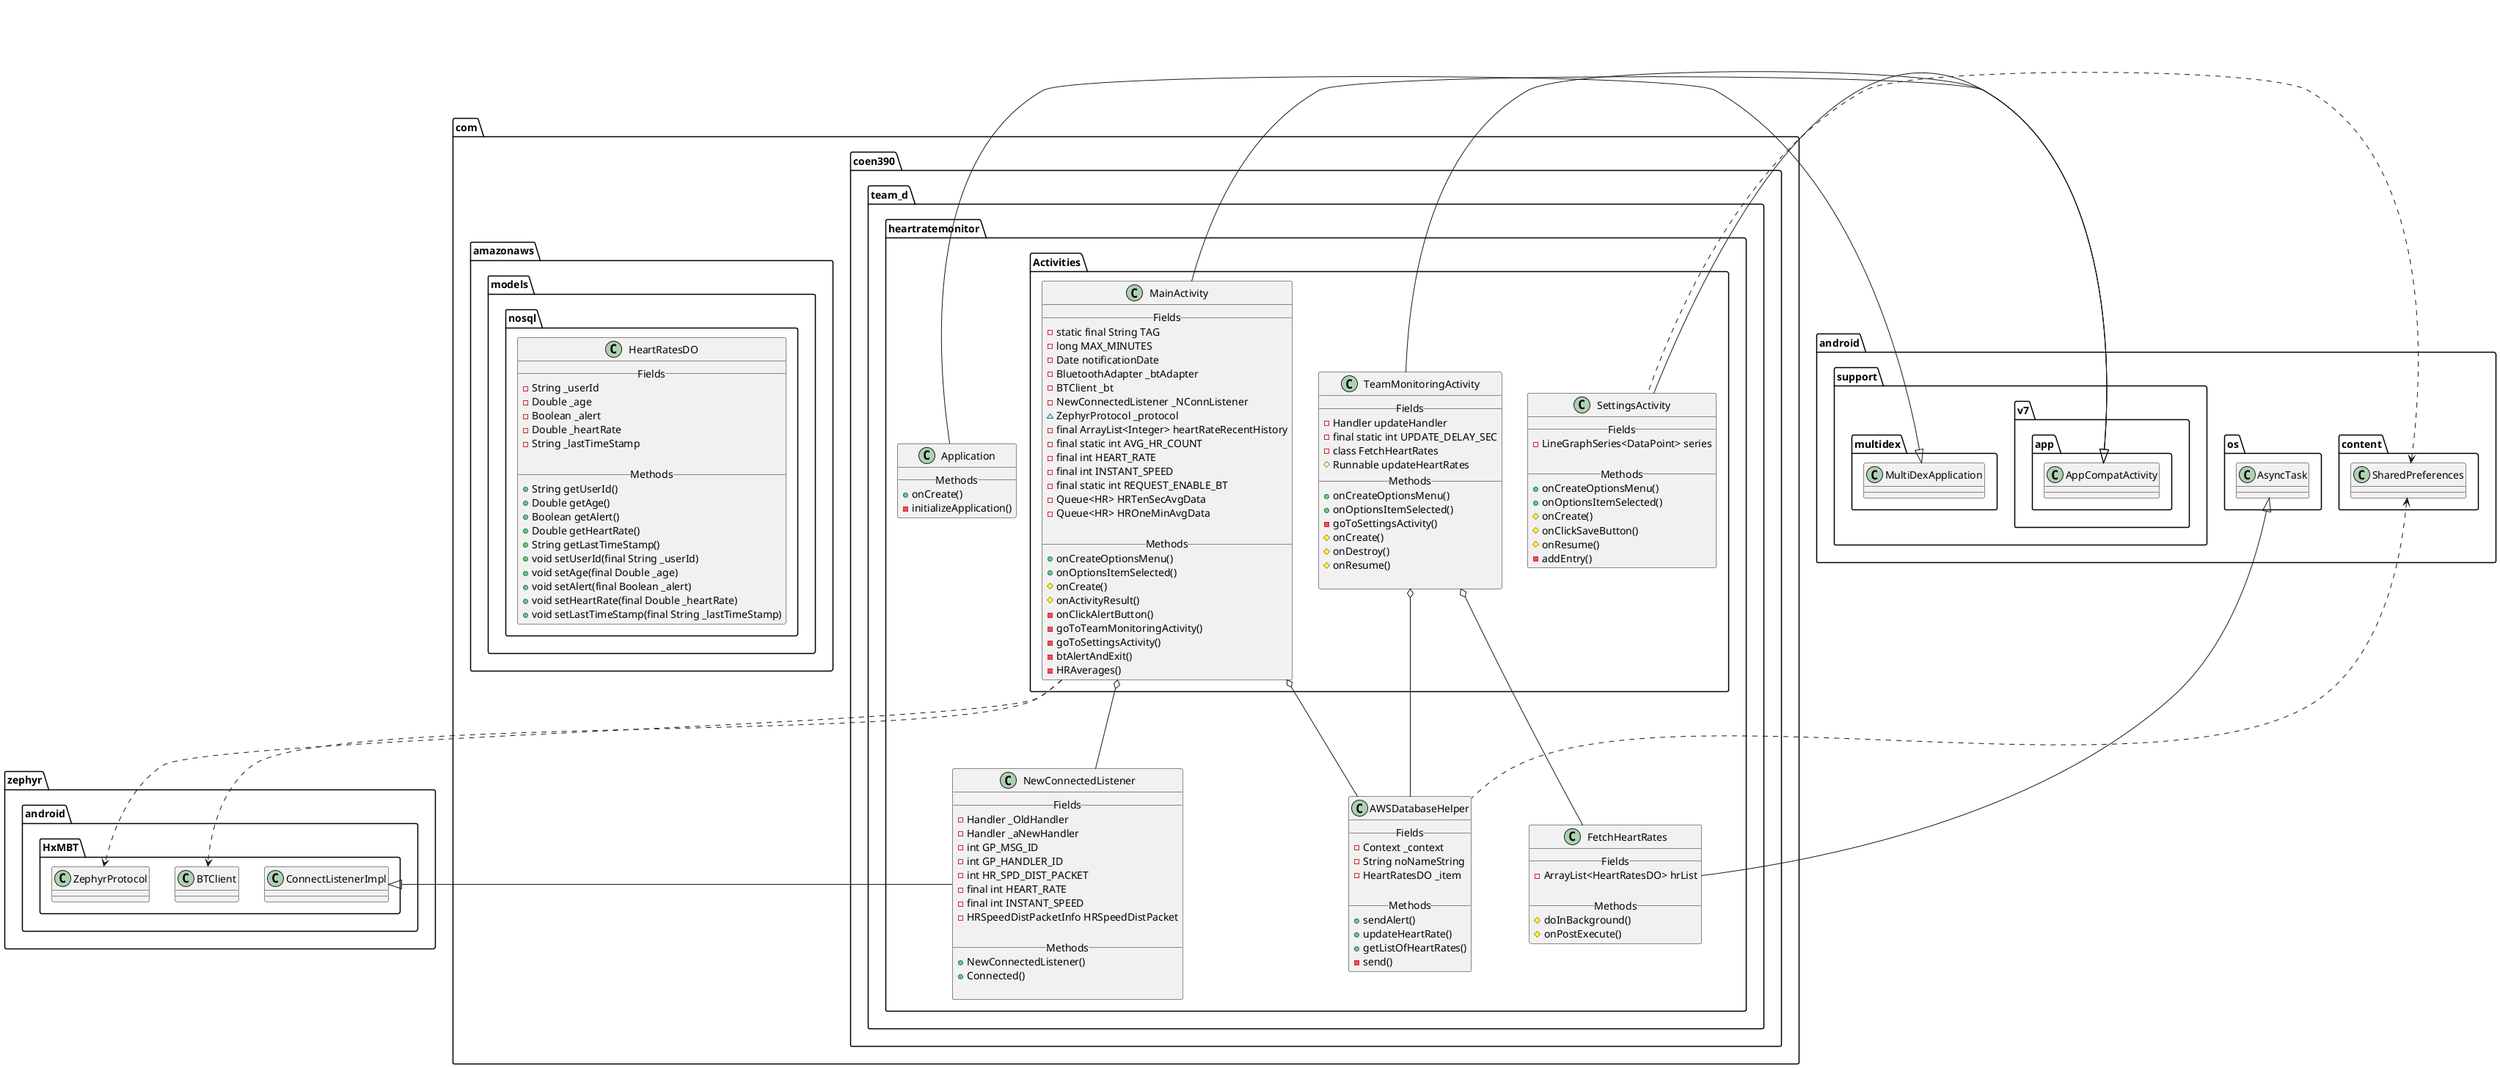@startuml

package com.coen390.team_d.heartratemonitor. {

    class Application {
        __ Methods __
        +onCreate()
        -initializeApplication()
    }

    class AWSDatabaseHelper {
        __ Fields __
        -Context _context
        -String noNameString
        -HeartRatesDO _item

        __ Methods __
        +sendAlert()
        +updateHeartRate()
        +getListOfHeartRates()
        -send()
    }

    class FetchHeartRates {
            __ Fields __
            -ArrayList<HeartRatesDO> hrList

            __ Methods __
            #doInBackground()
            #onPostExecute()
        }

    class NewConnectedListener{
        __ Fields __
        -Handler _OldHandler
        -Handler _aNewHandler
        -int GP_MSG_ID
        -int GP_HANDLER_ID
        -int HR_SPD_DIST_PACKET
        -final int HEART_RATE
        -final int INSTANT_SPEED
        -HRSpeedDistPacketInfo HRSpeedDistPacket

        __ Methods __
        +NewConnectedListener()
        +Connected()

    }

    package Activities {

        class MainActivity {
            __ Fields __
            -static final String TAG
            -long MAX_MINUTES
            -Date notificationDate
            -BluetoothAdapter _btAdapter
            -BTClient _bt
            -NewConnectedListener _NConnListener
            ~ZephyrProtocol _protocol
            -final ArrayList<Integer> heartRateRecentHistory
            -final static int AVG_HR_COUNT
            -final int HEART_RATE
            -final int INSTANT_SPEED
            -final static int REQUEST_ENABLE_BT
            -Queue<HR> HRTenSecAvgData
            -Queue<HR> HROneMinAvgData

            __ Methods __
            +onCreateOptionsMenu()
            +onOptionsItemSelected()
            #onCreate()
            #onActivityResult()
            -onClickAlertButton()
            -goToTeamMonitoringActivity()
            -goToSettingsActivity()
            -btAlertAndExit()
            -HRAverages()
        }

        class TeamMonitoringActivity {
            __ Fields __
            -Handler updateHandler
            -final static int UPDATE_DELAY_SEC
            -class FetchHeartRates
            #Runnable updateHeartRates
            __ Methods __
            +onCreateOptionsMenu()
            +onOptionsItemSelected()
            -goToSettingsActivity()
            #onCreate()
            #onDestroy()
            #onResume()

        }

        class SettingsActivity {
            __ Fields __
            -LineGraphSeries<DataPoint> series

            __ Methods __
            +onCreateOptionsMenu()
            +onOptionsItemSelected()
            #onCreate()
            #onClickSaveButton()
            #onResume()
            -addEntry()
        }
    }
}


    package android.content. {
        class SharedPreferences
    }
    package android.os. {
        class AsyncTask
    }
    package android.support.v7.app. {
        class AppCompatActivity
    }
    package android.support.multidex. {
        class MultiDexApplication
    }
    package zephyr.android.HxMBT. {
        class BTClient
        class ZephyrProtocol
        class ConnectListenerImpl
    }
    package com.amazonaws.models.nosql. {
        class HeartRatesDO {
            __ Fields __
            -String _userId
            -Double _age
            -Boolean _alert
            -Double _heartRate
            -String _lastTimeStamp

            __ Methods __
            +String getUserId()
            +Double getAge()
            +Boolean getAlert()
            +Double getHeartRate()
            +String getLastTimeStamp()
            +void setUserId(final String _userId)
            +void setAge(final Double _age)
            +void setAlert(final Boolean _alert)
            +void setHeartRate(final Double _heartRate)
            +void setLastTimeStamp(final String _lastTimeStamp)
    }

NewConnectedListener -left--|> ConnectListenerImpl
Application -up--|> MultiDexApplication
AWSDatabaseHelper -up..> SharedPreferences
MainActivity -down..> BTClient
MainActivity -down..> ZephyrProtocol
MainActivity -down--|> AppCompatActivity
SettingsActivity -down--|> AppCompatActivity
TeamMonitoringActivity -down--|> AppCompatActivity
FetchHeartRates -up--|> AsyncTask
FetchHeartRates -up--o TeamMonitoringActivity
NewConnectedListener -up--o MainActivity


SettingsActivity -up..> SharedPreferences
AWSDatabaseHelper -up--o MainActivity
AWSDatabaseHelper -up--o TeamMonitoringActivity

@enduml
@startuml

package com.coen390.team_d.heartratemonitor. {

    class Application {
        __ Methods __
        +onCreate()
        -initializeApplication()
    }

    class AWSDatabaseHelper {
        __ Fields __
        -Context _context
        -String noNameString
        -HeartRatesDO _item

        __ Methods __
        +sendAlert()
        +updateHeartRate()
        +getListOfHeartRates()
        -send()
    }

    class FetchHeartRates {
            __ Fields __
            -ArrayList<HeartRatesDO> hrList

            __ Methods __
            #doInBackground()
            #onPostExecute()
        }

    class NewConnectedListener{
        __ Fields __
        -Handler _OldHandler
        -Handler _aNewHandler
        -int GP_MSG_ID
        -int GP_HANDLER_ID
        -int HR_SPD_DIST_PACKET
        -final int HEART_RATE
        -final int INSTANT_SPEED
        -HRSpeedDistPacketInfo HRSpeedDistPacket

        __ Methods __
        +NewConnectedListener()
        +Connected()

    }

    package Activities {

        class MainActivity {
            __ Fields __
            -static final String TAG
            -long MAX_MINUTES
            -Date notificationDate
            -BluetoothAdapter _btAdapter
            -BTClient _bt
            -NewConnectedListener _NConnListener
            ~ZephyrProtocol _protocol
            -final ArrayList<Integer> heartRateRecentHistory
            -final static int AVG_HR_COUNT
            -final int HEART_RATE
            -final int INSTANT_SPEED
            -final static int REQUEST_ENABLE_BT
            -Queue<HR> HRTenSecAvgData
            -Queue<HR> HROneMinAvgData

            __ Methods __
            +onCreateOptionsMenu()
            +onOptionsItemSelected()
            #onCreate()
            #onActivityResult()
            -onClickAlertButton()
            -goToTeamMonitoringActivity()
            -goToSettingsActivity()
            -btAlertAndExit()
            -HRAverages()
        }

        class TeamMonitoringActivity {
            __ Fields __
            -Handler updateHandler
            -final static int UPDATE_DELAY_SEC
            -class FetchHeartRates
            #Runnable updateHeartRates
            __ Methods __
            +onCreateOptionsMenu()
            +onOptionsItemSelected()
            -goToSettingsActivity()
            #onCreate()
            #onDestroy()
            #onResume()

        }

        class SettingsActivity {
            __ Fields __
            -LineGraphSeries<DataPoint> series

            __ Methods __
            +onCreateOptionsMenu()
            +onOptionsItemSelected()
            #onCreate()
            #onClickSaveButton()
            #onResume()
            -addEntry()
        }
    }
}


    package android.content. {
        class SharedPreferences
    }
    package android.os. {
        class AsyncTask
    }
    package android.support.v7.app. {
        class AppCompatActivity
    }
    package android.support.multidex. {
        class MultiDexApplication
    }
    package zephyr.android.HxMBT. {
        class BTClient
        class ZephyrProtocol
        class ConnectListenerImpl
    }
    package com.amazonaws.models.nosql. {
        class HeartRatesDO {
            __ Fields __
            -String _userId
            -Double _age
            -Boolean _alert
            -Double _heartRate
            -String _lastTimeStamp

            __ Methods __
            +String getUserId()
            +Double getAge()
            +Boolean getAlert()
            +Double getHeartRate()
            +String getLastTimeStamp()
            +void setUserId(final String _userId)
            +void setAge(final Double _age)
            +void setAlert(final Boolean _alert)
            +void setHeartRate(final Double _heartRate)
            +void setLastTimeStamp(final String _lastTimeStamp)
    }

NewConnectedListener -left--|> ConnectListenerImpl
Application -up--|> MultiDexApplication
AWSDatabaseHelper -up..> SharedPreferences
MainActivity -down..> BTClient
MainActivity -down..> ZephyrProtocol
MainActivity -down--|> AppCompatActivity
SettingsActivity -down--|> AppCompatActivity
TeamMonitoringActivity -down--|> AppCompatActivity
FetchHeartRates -up--|> AsyncTask
FetchHeartRates -up--o TeamMonitoringActivity
NewConnectedListener -up--o MainActivity


SettingsActivity -up..> SharedPreferences
AWSDatabaseHelper -up--o MainActivity
AWSDatabaseHelper -up--o TeamMonitoringActivity

@enduml
@startuml

package com.coen390.team_d.heartratemonitor. {

    class Application {
        __ Methods __
        +onCreate()
        -initializeApplication()
    }

    class AWSDatabaseHelper {
        __ Fields __
        -Context _context
        -String noNameString
        -HeartRatesDO _item

        __ Methods __
        +sendAlert()
        +updateHeartRate()
        +getListOfHeartRates()
        -send()
    }

    class FetchHeartRates {
            __ Fields __
            -ArrayList<HeartRatesDO> hrList

            __ Methods __
            #doInBackground()
            #onPostExecute()
        }

    class NewConnectedListener{
        __ Fields __
        -Handler _OldHandler
        -Handler _aNewHandler
        -int GP_MSG_ID
        -int GP_HANDLER_ID
        -int HR_SPD_DIST_PACKET
        -final int HEART_RATE
        -final int INSTANT_SPEED
        -HRSpeedDistPacketInfo HRSpeedDistPacket

        __ Methods __
        +NewConnectedListener()
        +Connected()

    }

    package Activities {

        class MainActivity {
            __ Fields __
            -static final String TAG
            -long MAX_MINUTES
            -Date notificationDate
            -BluetoothAdapter _btAdapter
            -BTClient _bt
            -NewConnectedListener _NConnListener
            ~ZephyrProtocol _protocol
            -final ArrayList<Integer> heartRateRecentHistory
            -final static int AVG_HR_COUNT
            -final int HEART_RATE
            -final int INSTANT_SPEED
            -final static int REQUEST_ENABLE_BT
            -Queue<HR> HRTenSecAvgData
            -Queue<HR> HROneMinAvgData

            __ Methods __
            +onCreateOptionsMenu()
            +onOptionsItemSelected()
            #onCreate()
            #onActivityResult()
            -onClickAlertButton()
            -goToTeamMonitoringActivity()
            -goToSettingsActivity()
            -btAlertAndExit()
            -HRAverages()
        }

        class TeamMonitoringActivity {
            __ Fields __
            -Handler updateHandler
            -final static int UPDATE_DELAY_SEC
            -class FetchHeartRates
            #Runnable updateHeartRates
            __ Methods __
            +onCreateOptionsMenu()
            +onOptionsItemSelected()
            -goToSettingsActivity()
            #onCreate()
            #onDestroy()
            #onResume()

        }

        class SettingsActivity {
            __ Fields __
            -LineGraphSeries<DataPoint> series

            __ Methods __
            +onCreateOptionsMenu()
            +onOptionsItemSelected()
            #onCreate()
            #onClickSaveButton()
            #onResume()
            -addEntry()
        }
    }
}


    package android.content. {
        class SharedPreferences
    }
    package android.os. {
        class AsyncTask
    }
    package android.support.v7.app. {
        class AppCompatActivity
    }
    package android.support.multidex. {
        class MultiDexApplication
    }
    package zephyr.android.HxMBT. {
        class BTClient
        class ZephyrProtocol
        class ConnectListenerImpl
    }
    package com.amazonaws.models.nosql. {
        class HeartRatesDO {
            __ Fields __
            -String _userId
            -Double _age
            -Boolean _alert
            -Double _heartRate
            -String _lastTimeStamp

            __ Methods __
            +String getUserId()
            +Double getAge()
            +Boolean getAlert()
            +Double getHeartRate()
            +String getLastTimeStamp()
            +void setUserId(final String _userId)
            +void setAge(final Double _age)
            +void setAlert(final Boolean _alert)
            +void setHeartRate(final Double _heartRate)
            +void setLastTimeStamp(final String _lastTimeStamp)
    }

NewConnectedListener -left--|> ConnectListenerImpl
Application -up--|> MultiDexApplication
AWSDatabaseHelper -up..> SharedPreferences
MainActivity -down..> BTClient
MainActivity -down..> ZephyrProtocol
MainActivity -down--|> AppCompatActivity
SettingsActivity -down--|> AppCompatActivity
TeamMonitoringActivity -down--|> AppCompatActivity
FetchHeartRates -up--|> AsyncTask
FetchHeartRates -up--o TeamMonitoringActivity
NewConnectedListener -up--o MainActivity


SettingsActivity -up..> SharedPreferences
AWSDatabaseHelper -up--o MainActivity
AWSDatabaseHelper -up--o TeamMonitoringActivity

@enduml
@startuml

package com.coen390.team_d.heartratemonitor. {

    class Application {
        __ Methods __
        +onCreate()
        -initializeApplication()
    }

    class AWSDatabaseHelper {
        __ Fields __
        -Context _context
        -String noNameString
        -HeartRatesDO _item

        __ Methods __
        +sendAlert()
        +updateHeartRate()
        +getListOfHeartRates()
        -send()
    }

    class FetchHeartRates {
            __ Fields __
            -ArrayList<HeartRatesDO> hrList

            __ Methods __
            #doInBackground()
            #onPostExecute()
        }

    class NewConnectedListener{
        __ Fields __
        -Handler _OldHandler
        -Handler _aNewHandler
        -int GP_MSG_ID
        -int GP_HANDLER_ID
        -int HR_SPD_DIST_PACKET
        -final int HEART_RATE
        -final int INSTANT_SPEED
        -HRSpeedDistPacketInfo HRSpeedDistPacket

        __ Methods __
        +NewConnectedListener()
        +Connected()

    }

    package Activities {

        class MainActivity {
            __ Fields __
            -static final String TAG
            -long MAX_MINUTES
            -Date notificationDate
            -BluetoothAdapter _btAdapter
            -BTClient _bt
            -NewConnectedListener _NConnListener
            ~ZephyrProtocol _protocol
            -final ArrayList<Integer> heartRateRecentHistory
            -final static int AVG_HR_COUNT
            -final int HEART_RATE
            -final int INSTANT_SPEED
            -final static int REQUEST_ENABLE_BT
            -Queue<HR> HRTenSecAvgData
            -Queue<HR> HROneMinAvgData

            __ Methods __
            +onCreateOptionsMenu()
            +onOptionsItemSelected()
            #onCreate()
            #onActivityResult()
            -onClickAlertButton()
            -goToTeamMonitoringActivity()
            -goToSettingsActivity()
            -btAlertAndExit()
            -HRAverages()
        }

        class TeamMonitoringActivity {
            __ Fields __
            -Handler updateHandler
            -final static int UPDATE_DELAY_SEC
            -class FetchHeartRates
            #Runnable updateHeartRates
            __ Methods __
            +onCreateOptionsMenu()
            +onOptionsItemSelected()
            -goToSettingsActivity()
            #onCreate()
            #onDestroy()
            #onResume()

        }

        class SettingsActivity {
            __ Fields __
            -LineGraphSeries<DataPoint> series

            __ Methods __
            +onCreateOptionsMenu()
            +onOptionsItemSelected()
            #onCreate()
            #onClickSaveButton()
            #onResume()
            -addEntry()
        }
    }
}


    package android.content. {
        class SharedPreferences
    }
    package android.os. {
        class AsyncTask
    }
    package android.support.v7.app. {
        class AppCompatActivity
    }
    package android.support.multidex. {
        class MultiDexApplication
    }
    package zephyr.android.HxMBT. {
        class BTClient
        class ZephyrProtocol
        class ConnectListenerImpl
    }
    package com.amazonaws.models.nosql. {
        class HeartRatesDO {
            __ Fields __
            -String _userId
            -Double _age
            -Boolean _alert
            -Double _heartRate
            -String _lastTimeStamp

            __ Methods __
            +String getUserId()
            +Double getAge()
            +Boolean getAlert()
            +Double getHeartRate()
            +String getLastTimeStamp()
            +void setUserId(final String _userId)
            +void setAge(final Double _age)
            +void setAlert(final Boolean _alert)
            +void setHeartRate(final Double _heartRate)
            +void setLastTimeStamp(final String _lastTimeStamp)
    }

NewConnectedListener -left--|> ConnectListenerImpl
Application -up--|> MultiDexApplication
AWSDatabaseHelper -up..> SharedPreferences
MainActivity -down..> BTClient
MainActivity -down..> ZephyrProtocol
MainActivity -down--|> AppCompatActivity
SettingsActivity -down--|> AppCompatActivity
TeamMonitoringActivity -down--|> AppCompatActivity
FetchHeartRates -up--|> AsyncTask
FetchHeartRates -up--o TeamMonitoringActivity
NewConnectedListener -up--o MainActivity


SettingsActivity -up..> SharedPreferences
AWSDatabaseHelper -up--o MainActivity
AWSDatabaseHelper -up--o TeamMonitoringActivity

@enduml
@startuml

package com.coen390.team_d.heartratemonitor. {

    class Application {
        __ Methods __
        +onCreate()
        -initializeApplication()
    }

    class AWSDatabaseHelper {
        __ Fields __
        -Context _context
        -String noNameString
        -HeartRatesDO _item

        __ Methods __
        +sendAlert()
        +updateHeartRate()
        +getListOfHeartRates()
        -send()
    }

    class FetchHeartRates {
            __ Fields __
            -ArrayList<HeartRatesDO> hrList

            __ Methods __
            #doInBackground()
            #onPostExecute()
        }

    class NewConnectedListener{
        __ Fields __
        -Handler _OldHandler
        -Handler _aNewHandler
        -int GP_MSG_ID
        -int GP_HANDLER_ID
        -int HR_SPD_DIST_PACKET
        -final int HEART_RATE
        -final int INSTANT_SPEED
        -HRSpeedDistPacketInfo HRSpeedDistPacket

        __ Methods __
        +NewConnectedListener()
        +Connected()

    }

    package Activities {

        class MainActivity {
            __ Fields __
            -static final String TAG
            -long MAX_MINUTES
            -Date notificationDate
            -BluetoothAdapter _btAdapter
            -BTClient _bt
            -NewConnectedListener _NConnListener
            ~ZephyrProtocol _protocol
            -final ArrayList<Integer> heartRateRecentHistory
            -final static int AVG_HR_COUNT
            -final int HEART_RATE
            -final int INSTANT_SPEED
            -final static int REQUEST_ENABLE_BT
            -Queue<HR> HRTenSecAvgData
            -Queue<HR> HROneMinAvgData

            __ Methods __
            +onCreateOptionsMenu()
            +onOptionsItemSelected()
            #onCreate()
            #onActivityResult()
            -onClickAlertButton()
            -goToTeamMonitoringActivity()
            -goToSettingsActivity()
            -btAlertAndExit()
            -HRAverages()
        }

        class TeamMonitoringActivity {
            __ Fields __
            -Handler updateHandler
            -final static int UPDATE_DELAY_SEC
            -class FetchHeartRates
            #Runnable updateHeartRates
            __ Methods __
            +onCreateOptionsMenu()
            +onOptionsItemSelected()
            -goToSettingsActivity()
            #onCreate()
            #onDestroy()
            #onResume()

        }

        class SettingsActivity {
            __ Fields __
            -LineGraphSeries<DataPoint> series

            __ Methods __
            +onCreateOptionsMenu()
            +onOptionsItemSelected()
            #onCreate()
            #onClickSaveButton()
            #onResume()
            -addEntry()
        }
    }
}


    package android.content. {
        class SharedPreferences
    }
    package android.os. {
        class AsyncTask
    }
    package android.support.v7.app. {
        class AppCompatActivity
    }
    package android.support.multidex. {
        class MultiDexApplication
    }
    package zephyr.android.HxMBT. {
        class BTClient
        class ZephyrProtocol
        class ConnectListenerImpl
    }
    package com.amazonaws.models.nosql. {
        class HeartRatesDO {
            __ Fields __
            -String _userId
            -Double _age
            -Boolean _alert
            -Double _heartRate
            -String _lastTimeStamp

            __ Methods __
            +String getUserId()
            +Double getAge()
            +Boolean getAlert()
            +Double getHeartRate()
            +String getLastTimeStamp()
            +void setUserId(final String _userId)
            +void setAge(final Double _age)
            +void setAlert(final Boolean _alert)
            +void setHeartRate(final Double _heartRate)
            +void setLastTimeStamp(final String _lastTimeStamp)
    }

NewConnectedListener -left--|> ConnectListenerImpl
Application -up--|> MultiDexApplication
AWSDatabaseHelper -up..> SharedPreferences
MainActivity -down..> BTClient
MainActivity -down..> ZephyrProtocol
MainActivity -down--|> AppCompatActivity
SettingsActivity -down--|> AppCompatActivity
TeamMonitoringActivity -down--|> AppCompatActivity
FetchHeartRates -up--|> AsyncTask
FetchHeartRates -up--o TeamMonitoringActivity
NewConnectedListener -up--o MainActivity


SettingsActivity -up..> SharedPreferences
AWSDatabaseHelper -up--o MainActivity
AWSDatabaseHelper -up--o TeamMonitoringActivity

@enduml
@startuml

package com.coen390.team_d.heartratemonitor. {

    class Application {
        __ Methods __
        +onCreate()
        -initializeApplication()
    }

    class AWSDatabaseHelper {
        __ Fields __
        -Context _context
        -String noNameString
        -HeartRatesDO _item

        __ Methods __
        +sendAlert()
        +updateHeartRate()
        +getListOfHeartRates()
        -send()
    }

    class FetchHeartRates {
            __ Fields __
            -ArrayList<HeartRatesDO> hrList

            __ Methods __
            #doInBackground()
            #onPostExecute()
        }

    class NewConnectedListener{
        __ Fields __
        -Handler _OldHandler
        -Handler _aNewHandler
        -int GP_MSG_ID
        -int GP_HANDLER_ID
        -int HR_SPD_DIST_PACKET
        -final int HEART_RATE
        -final int INSTANT_SPEED
        -HRSpeedDistPacketInfo HRSpeedDistPacket

        __ Methods __
        +NewConnectedListener()
        +Connected()

    }

    package Activities {

        class MainActivity {
            __ Fields __
            -static final String TAG
            -long MAX_MINUTES
            -Date notificationDate
            -BluetoothAdapter _btAdapter
            -BTClient _bt
            -NewConnectedListener _NConnListener
            ~ZephyrProtocol _protocol
            -final ArrayList<Integer> heartRateRecentHistory
            -final static int AVG_HR_COUNT
            -final int HEART_RATE
            -final int INSTANT_SPEED
            -final static int REQUEST_ENABLE_BT
            -Queue<HR> HRTenSecAvgData
            -Queue<HR> HROneMinAvgData

            __ Methods __
            +onCreateOptionsMenu()
            +onOptionsItemSelected()
            #onCreate()
            #onActivityResult()
            -onClickAlertButton()
            -goToTeamMonitoringActivity()
            -goToSettingsActivity()
            -btAlertAndExit()
            -HRAverages()
        }

        class TeamMonitoringActivity {
            __ Fields __
            -Handler updateHandler
            -final static int UPDATE_DELAY_SEC
            -class FetchHeartRates
            #Runnable updateHeartRates
            __ Methods __
            +onCreateOptionsMenu()
            +onOptionsItemSelected()
            -goToSettingsActivity()
            #onCreate()
            #onDestroy()
            #onResume()

        }

        class SettingsActivity {
            __ Fields __
            -LineGraphSeries<DataPoint> series

            __ Methods __
            +onCreateOptionsMenu()
            +onOptionsItemSelected()
            #onCreate()
            #onClickSaveButton()
            #onResume()
            -addEntry()
        }
    }
}


    package android.content. {
        class SharedPreferences
    }
    package android.os. {
        class AsyncTask
    }
    package android.support.v7.app. {
        class AppCompatActivity
    }
    package android.support.multidex. {
        class MultiDexApplication
    }
    package zephyr.android.HxMBT. {
        class BTClient
        class ZephyrProtocol
        class ConnectListenerImpl
    }
    package com.amazonaws.models.nosql. {
        class HeartRatesDO {
            __ Fields __
            -String _userId
            -Double _age
            -Boolean _alert
            -Double _heartRate
            -String _lastTimeStamp

            __ Methods __
            +String getUserId()
            +Double getAge()
            +Boolean getAlert()
            +Double getHeartRate()
            +String getLastTimeStamp()
            +void setUserId(final String _userId)
            +void setAge(final Double _age)
            +void setAlert(final Boolean _alert)
            +void setHeartRate(final Double _heartRate)
            +void setLastTimeStamp(final String _lastTimeStamp)
    }

NewConnectedListener -left--|> ConnectListenerImpl
Application -up--|> MultiDexApplication
AWSDatabaseHelper -up..> SharedPreferences
MainActivity -down..> BTClient
MainActivity -down..> ZephyrProtocol
MainActivity -down--|> AppCompatActivity
SettingsActivity -down--|> AppCompatActivity
TeamMonitoringActivity -down--|> AppCompatActivity
FetchHeartRates -up--|> AsyncTask
FetchHeartRates -up--o TeamMonitoringActivity
NewConnectedListener -up--o MainActivity


SettingsActivity -up..> SharedPreferences
AWSDatabaseHelper -up--o MainActivity
AWSDatabaseHelper -up--o TeamMonitoringActivity

@enduml
@startuml

package com.coen390.team_d.heartratemonitor. {

    class Application {
        __ Methods __
        +onCreate()
        -initializeApplication()
    }

    class AWSDatabaseHelper {
        __ Fields __
        -Context _context
        -String noNameString
        -HeartRatesDO _item

        __ Methods __
        +sendAlert()
        +updateHeartRate()
        +getListOfHeartRates()
        -send()
    }

    class FetchHeartRates {
            __ Fields __
            -ArrayList<HeartRatesDO> hrList

            __ Methods __
            #doInBackground()
            #onPostExecute()
        }

    class NewConnectedListener{
        __ Fields __
        -Handler _OldHandler
        -Handler _aNewHandler
        -int GP_MSG_ID
        -int GP_HANDLER_ID
        -int HR_SPD_DIST_PACKET
        -final int HEART_RATE
        -final int INSTANT_SPEED
        -HRSpeedDistPacketInfo HRSpeedDistPacket

        __ Methods __
        +NewConnectedListener()
        +Connected()

    }

    package Activities {

        class MainActivity {
            __ Fields __
            -static final String TAG
            -long MAX_MINUTES
            -Date notificationDate
            -BluetoothAdapter _btAdapter
            -BTClient _bt
            -NewConnectedListener _NConnListener
            ~ZephyrProtocol _protocol
            -final ArrayList<Integer> heartRateRecentHistory
            -final static int AVG_HR_COUNT
            -final int HEART_RATE
            -final int INSTANT_SPEED
            -final static int REQUEST_ENABLE_BT
            -Queue<HR> HRTenSecAvgData
            -Queue<HR> HROneMinAvgData

            __ Methods __
            +onCreateOptionsMenu()
            +onOptionsItemSelected()
            #onCreate()
            #onActivityResult()
            -onClickAlertButton()
            -goToTeamMonitoringActivity()
            -goToSettingsActivity()
            -btAlertAndExit()
            -HRAverages()
        }

        class TeamMonitoringActivity {
            __ Fields __
            -Handler updateHandler
            -final static int UPDATE_DELAY_SEC
            -class FetchHeartRates
            #Runnable updateHeartRates
            __ Methods __
            +onCreateOptionsMenu()
            +onOptionsItemSelected()
            -goToSettingsActivity()
            #onCreate()
            #onDestroy()
            #onResume()

        }

        class SettingsActivity {
            __ Fields __
            -LineGraphSeries<DataPoint> series

            __ Methods __
            +onCreateOptionsMenu()
            +onOptionsItemSelected()
            #onCreate()
            #onClickSaveButton()
            #onResume()
            -addEntry()
        }
    }
}


    package android.content. {
        class SharedPreferences
    }
    package android.os. {
        class AsyncTask
    }
    package android.support.v7.app. {
        class AppCompatActivity
    }
    package android.support.multidex. {
        class MultiDexApplication
    }
    package zephyr.android.HxMBT. {
        class BTClient
        class ZephyrProtocol
        class ConnectListenerImpl
    }
    package com.amazonaws.models.nosql. {
        class HeartRatesDO {
            __ Fields __
            -String _userId
            -Double _age
            -Boolean _alert
            -Double _heartRate
            -String _lastTimeStamp

            __ Methods __
            +String getUserId()
            +Double getAge()
            +Boolean getAlert()
            +Double getHeartRate()
            +String getLastTimeStamp()
            +void setUserId(final String _userId)
            +void setAge(final Double _age)
            +void setAlert(final Boolean _alert)
            +void setHeartRate(final Double _heartRate)
            +void setLastTimeStamp(final String _lastTimeStamp)
    }

NewConnectedListener -left--|> ConnectListenerImpl
Application -up--|> MultiDexApplication
AWSDatabaseHelper -up..> SharedPreferences
MainActivity -down..> BTClient
MainActivity -down..> ZephyrProtocol
MainActivity -down--|> AppCompatActivity
SettingsActivity -down--|> AppCompatActivity
TeamMonitoringActivity -down--|> AppCompatActivity
FetchHeartRates -up--|> AsyncTask
FetchHeartRates -up--o TeamMonitoringActivity
NewConnectedListener -up--o MainActivity


SettingsActivity -up..> SharedPreferences
AWSDatabaseHelper -up--o MainActivity
AWSDatabaseHelper -up--o TeamMonitoringActivity

@enduml
@startuml

package com.coen390.team_d.heartratemonitor. {

    class Application {
        __ Methods __
        +onCreate()
        -initializeApplication()
    }

    class AWSDatabaseHelper {
        __ Fields __
        -Context _context
        -String noNameString
        -HeartRatesDO _item

        __ Methods __
        +sendAlert()
        +updateHeartRate()
        +getListOfHeartRates()
        -send()
    }

    class FetchHeartRates {
            __ Fields __
            -ArrayList<HeartRatesDO> hrList

            __ Methods __
            #doInBackground()
            #onPostExecute()
        }

    class NewConnectedListener{
        __ Fields __
        -Handler _OldHandler
        -Handler _aNewHandler
        -int GP_MSG_ID
        -int GP_HANDLER_ID
        -int HR_SPD_DIST_PACKET
        -final int HEART_RATE
        -final int INSTANT_SPEED
        -HRSpeedDistPacketInfo HRSpeedDistPacket

        __ Methods __
        +NewConnectedListener()
        +Connected()

    }

    package Activities {

        class MainActivity {
            __ Fields __
            -static final String TAG
            -long MAX_MINUTES
            -Date notificationDate
            -BluetoothAdapter _btAdapter
            -BTClient _bt
            -NewConnectedListener _NConnListener
            ~ZephyrProtocol _protocol
            -final ArrayList<Integer> heartRateRecentHistory
            -final static int AVG_HR_COUNT
            -final int HEART_RATE
            -final int INSTANT_SPEED
            -final static int REQUEST_ENABLE_BT
            -Queue<HR> HRTenSecAvgData
            -Queue<HR> HROneMinAvgData

            __ Methods __
            +onCreateOptionsMenu()
            +onOptionsItemSelected()
            #onCreate()
            #onActivityResult()
            -onClickAlertButton()
            -goToTeamMonitoringActivity()
            -goToSettingsActivity()
            -btAlertAndExit()
            -HRAverages()
        }

        class TeamMonitoringActivity {
            __ Fields __
            -Handler updateHandler
            -final static int UPDATE_DELAY_SEC
            -class FetchHeartRates
            #Runnable updateHeartRates
            __ Methods __
            +onCreateOptionsMenu()
            +onOptionsItemSelected()
            -goToSettingsActivity()
            #onCreate()
            #onDestroy()
            #onResume()

        }

        class SettingsActivity {
            __ Fields __
            -LineGraphSeries<DataPoint> series

            __ Methods __
            +onCreateOptionsMenu()
            +onOptionsItemSelected()
            #onCreate()
            #onClickSaveButton()
            #onResume()
            -addEntry()
        }
    }
}


    package android.content. {
        class SharedPreferences
    }
    package android.os. {
        class AsyncTask
    }
    package android.support.v7.app. {
        class AppCompatActivity
    }
    package android.support.multidex. {
        class MultiDexApplication
    }
    package zephyr.android.HxMBT. {
        class BTClient
        class ZephyrProtocol
        class ConnectListenerImpl
    }
    package com.amazonaws.models.nosql. {
        class HeartRatesDO {
            __ Fields __
            -String _userId
            -Double _age
            -Boolean _alert
            -Double _heartRate
            -String _lastTimeStamp

            __ Methods __
            +String getUserId()
            +Double getAge()
            +Boolean getAlert()
            +Double getHeartRate()
            +String getLastTimeStamp()
            +void setUserId(final String _userId)
            +void setAge(final Double _age)
            +void setAlert(final Boolean _alert)
            +void setHeartRate(final Double _heartRate)
            +void setLastTimeStamp(final String _lastTimeStamp)
    }

NewConnectedListener -left--|> ConnectListenerImpl
Application -up--|> MultiDexApplication
AWSDatabaseHelper -up..> SharedPreferences
MainActivity -down..> BTClient
MainActivity -down..> ZephyrProtocol
MainActivity -down--|> AppCompatActivity
SettingsActivity -down--|> AppCompatActivity
TeamMonitoringActivity -down--|> AppCompatActivity
FetchHeartRates -up--|> AsyncTask
FetchHeartRates -up--o TeamMonitoringActivity
NewConnectedListener -up--o MainActivity


SettingsActivity -up..> SharedPreferences
AWSDatabaseHelper -up--o MainActivity
AWSDatabaseHelper -up--o TeamMonitoringActivity

@enduml
@startuml

package com.coen390.team_d.heartratemonitor. {

    class Application {
        __ Methods __
        +onCreate()
        -initializeApplication()
    }

    class AWSDatabaseHelper {
        __ Fields __
        -Context _context
        -String noNameString
        -HeartRatesDO _item

        __ Methods __
        +sendAlert()
        +updateHeartRate()
        +getListOfHeartRates()
        -send()
    }

    class FetchHeartRates {
            __ Fields __
            -ArrayList<HeartRatesDO> hrList

            __ Methods __
            #doInBackground()
            #onPostExecute()
        }

    class NewConnectedListener{
        __ Fields __
        -Handler _OldHandler
        -Handler _aNewHandler
        -int GP_MSG_ID
        -int GP_HANDLER_ID
        -int HR_SPD_DIST_PACKET
        -final int HEART_RATE
        -final int INSTANT_SPEED
        -HRSpeedDistPacketInfo HRSpeedDistPacket

        __ Methods __
        +NewConnectedListener()
        +Connected()

    }

    package Activities {

        class MainActivity {
            __ Fields __
            -static final String TAG
            -long MAX_MINUTES
            -Date notificationDate
            -BluetoothAdapter _btAdapter
            -BTClient _bt
            -NewConnectedListener _NConnListener
            ~ZephyrProtocol _protocol
            -final ArrayList<Integer> heartRateRecentHistory
            -final static int AVG_HR_COUNT
            -final int HEART_RATE
            -final int INSTANT_SPEED
            -final static int REQUEST_ENABLE_BT
            -Queue<HR> HRTenSecAvgData
            -Queue<HR> HROneMinAvgData

            __ Methods __
            +onCreateOptionsMenu()
            +onOptionsItemSelected()
            #onCreate()
            #onActivityResult()
            -onClickAlertButton()
            -goToTeamMonitoringActivity()
            -goToSettingsActivity()
            -btAlertAndExit()
            -HRAverages()
        }

        class TeamMonitoringActivity {
            __ Fields __
            -Handler updateHandler
            -final static int UPDATE_DELAY_SEC
            -class FetchHeartRates
            #Runnable updateHeartRates
            __ Methods __
            +onCreateOptionsMenu()
            +onOptionsItemSelected()
            -goToSettingsActivity()
            #onCreate()
            #onDestroy()
            #onResume()

        }

        class SettingsActivity {
            __ Fields __
            -LineGraphSeries<DataPoint> series

            __ Methods __
            +onCreateOptionsMenu()
            +onOptionsItemSelected()
            #onCreate()
            #onClickSaveButton()
            #onResume()
            -addEntry()
        }
    }
}


    package android.content. {
        class SharedPreferences
    }
    package android.os. {
        class AsyncTask
    }
    package android.support.v7.app. {
        class AppCompatActivity
    }
    package android.support.multidex. {
        class MultiDexApplication
    }
    package zephyr.android.HxMBT. {
        class BTClient
        class ZephyrProtocol
        class ConnectListenerImpl
    }
    package com.amazonaws.models.nosql. {
        class HeartRatesDO {
            __ Fields __
            -String _userId
            -Double _age
            -Boolean _alert
            -Double _heartRate
            -String _lastTimeStamp

            __ Methods __
            +String getUserId()
            +Double getAge()
            +Boolean getAlert()
            +Double getHeartRate()
            +String getLastTimeStamp()
            +void setUserId(final String _userId)
            +void setAge(final Double _age)
            +void setAlert(final Boolean _alert)
            +void setHeartRate(final Double _heartRate)
            +void setLastTimeStamp(final String _lastTimeStamp)
    }

NewConnectedListener -left--|> ConnectListenerImpl
Application -up--|> MultiDexApplication
AWSDatabaseHelper -up..> SharedPreferences
MainActivity -down..> BTClient
MainActivity -down..> ZephyrProtocol
MainActivity -down--|> AppCompatActivity
SettingsActivity -down--|> AppCompatActivity
TeamMonitoringActivity -down--|> AppCompatActivity
FetchHeartRates -up--|> AsyncTask
FetchHeartRates -up--o TeamMonitoringActivity
NewConnectedListener -up--o MainActivity


SettingsActivity -up..> SharedPreferences
AWSDatabaseHelper -up--o MainActivity
AWSDatabaseHelper -up--o TeamMonitoringActivity

@enduml
@startuml

    package com.amazonaws.models.nosql. {
        class HeartRatesDO {
            __ Fields __
            -String _userId
            -Double _age
            -Boolean _alert
            -Double _heartRate
            -String _lastTimeStamp

            __ Methods __
            +getUserId()
            +getAge()
            +getAlert()
            +getHeartRate()
            +getLastTimeStamp()
            +setUserId()
            +setAge()
            +setAlert()
            +setHeartRate()
            +setLastTimeStamp()
    }
}

package com.coen390.team_d.heartratemonitor. {

    class Application {
        __ Methods __
        +onCreate()
        -initializeApplication()
    }
    class BluetoothAsyncConnector {
        __ Fields __
        final int BLUETOOTH_NOT_SUPPORTED
        final int BLUETOOTH_NOT_ENABLED
        final int BLUETOOTH_NOT_CONNECTED
        final int BLUETOOTH_CONNECTED
        final int DEVICE_NOT_PAIRED
        __ Methods __
        #onPreExecute()
        #doInBackground()
        #onPostExecute()
    }
    class AWSDatabaseHelper {
        __ Fields __
        -final static String TAG
        -Context _context
        -String noNameString
        -HeartRatesDO _item

        __ Methods __
        +updateHeartRate()
        +getListOfHeartRates()
        -send()
    }
    class BTBondReceiver {
        __ Methods __
        +onReceive()
    }
    class BTBroadcastReceiver {
        __ Methods __
        +onReceive()
    }
    class HeartRateLog {
        __ Fields __
        -static final String TAG
        +static HashMap<String, LineGraphSeries> userHRLogs


        __ Methods __
        +static void addHeartRate()
    }
    class FetchHeartRates {
            __ Fields __
            -ArrayList<HeartRatesDO> hrList

            __ Methods __
            #doInBackground()
            #onPostExecute()
        }

    class NewConnectedListener{
        __ Fields __
        -Handler _OldHandler
        -Handler _aNewHandler
        -int GP_MSG_ID
        -int GP_HANDLER_ID
        -int HR_SPD_DIST_PACKET
        -final int HEART_RATE
        -final int INSTANT_SPEED
        -HRSpeedDistPacketInfo HRSpeedDistPacket

        __ Methods __
        +NewConnectedListener()
        +Connected()

    }

    package Activities {

        class MainActivity {
            __ Fields __
            -Button btnConnect
            -boolean manualAlertSent
            -static final String TAG
            -boolean RemoteMonitoringFlag
            -Context mContext
            -BluetoothAdapter _btAdapter
            -BTClient _bt
            -NewConnectedListener _NConnListener
            -final int HEART_RATE
            -final int INSTANT_SPEED
            -final static int REQUEST_ENABLE_BT
            -GraphView graph
            -final int GraphSize
            -final int GraphLength
            -long graphStart
            -long graphEnd
            -int DatapointCounter
            -int WaitToScroll
            -Paint paint
            -LineGraphSeries<DataPoint>
            -SimpleDateFormat formatter
            -Queue<Integer> HRTenSecAvgData
            -Queue<Integer> HROneMinAvgData
            -int TenSecTotal
            -int OneMinTotal
            -float TenSecAvg
            -float OneMinAvg
            -int MaxBPM
            -class BTBondReceiver
            -class BTBroadcastReceiver
            -class BluetoothAsyncConnector
            #final Handler Newhandler

            __ Methods __
            -onClickConnectButton
            -onClickDisconnectButton
            -onClickAlertButton
            -setupGraph
            -setupSeries
            -refreshGraphBounds
            -CheckProfile
            -ShowPopup
            -setupMaxHR
            -goToTeamMonitoringActivity
            -goToSettingsActivity
            -logHeartRateToFile
            -RemoteMonitoringUpdate
            -addEntry
            -HRZones
            -btAlertMsg
            #onActivityResult
            #onResume
            #onDestroy
            #onActivityResult
            +onCreateOptionsMenu
            +onOptionsItemSelected
            +isExternalStorageWritable
        }

        class TeamMonitoringActivity {
            __ Fields __
            -static final String TAG
            -GraphView graph
            -SimpleDateFormat formatter
            -LineGraphSeries<DataPoint> series
            -int DatapointCounter
            -int WaitToScroll
            -final int GraphSize
            -final int GraphLength
            -long graphStart
            -long graphEnd
            -Paint paint
            -int age
            -int MaxBPM
            -HeartRatesDO item
            -Handler updateHandler
            -final static int UPDATE_DELAY_SECS
            -class FetchHeartRates
            #Runnable updateHeartRates
            __ Methods __
            +onCreateOptionsMenu()
            +onOptionsItemSelected()
            #onCreate()
            #onDestroy()
            -refreshGraphBounds()
            -HRZones()

        }

        class SettingsActivity {
            __ Fields __
            #EditText nameEditText
            #EditText ageEditText
            #TextView nameState
            #TextView ageState
            #boolean editFlag
            #Button btnSaveSetting
            #Button cancelButton
            __ Methods __
            +onCreateOptionsMenu()
            +onOptionsItemSelected()
            #onCreate()
            #onClickSaveButton()
            #onResume()
            -addEntry()
        }
    }
}


    package android.content. {
        class SharedPreferences
        class BroadcastReceiver
    }
    package android.os. {
        class AsyncTask
    }
    package android.support.v7.app. {
        class AppCompatActivity
    }
    package android.support.multidex. {
        class MultiDexApplication
    }
    package zephyr.android.HxMBT. {
        class BTClient
        class ZephyrProtocol
        class ConnectListenerImpl
    }




NewConnectedListener -right--|> ConnectListenerImpl
Application -left--|> MultiDexApplication
AWSDatabaseHelper -up..> SharedPreferences
MainActivity -down..> BTClient
MainActivity -down..> ZephyrProtocol
MainActivity -left--|> AppCompatActivity
SettingsActivity -down--|> AppCompatActivity
TeamMonitoringActivity -down--|> AppCompatActivity
FetchHeartRates -up--|> AsyncTask
BluetoothAsyncConnector -up--|> AsyncTask
FetchHeartRates -up--* TeamMonitoringActivity
HeartRateLog -right--* FetchHeartRates
BTBroadcastReceiver -up--|> BroadcastReceiver
BTBondReceiver -up--|> BroadcastReceiver
BTBroadcastReceiver -up--* MainActivity
BTBondReceiver -up--* MainActivity
NewConnectedListener -left--o MainActivity

HeartRatesDO -up--o AWSDatabaseHelper
SettingsActivity -up..> SharedPreferences
AWSDatabaseHelper -up--o MainActivity
AWSDatabaseHelper -up--o TeamMonitoringActivity

@enduml
